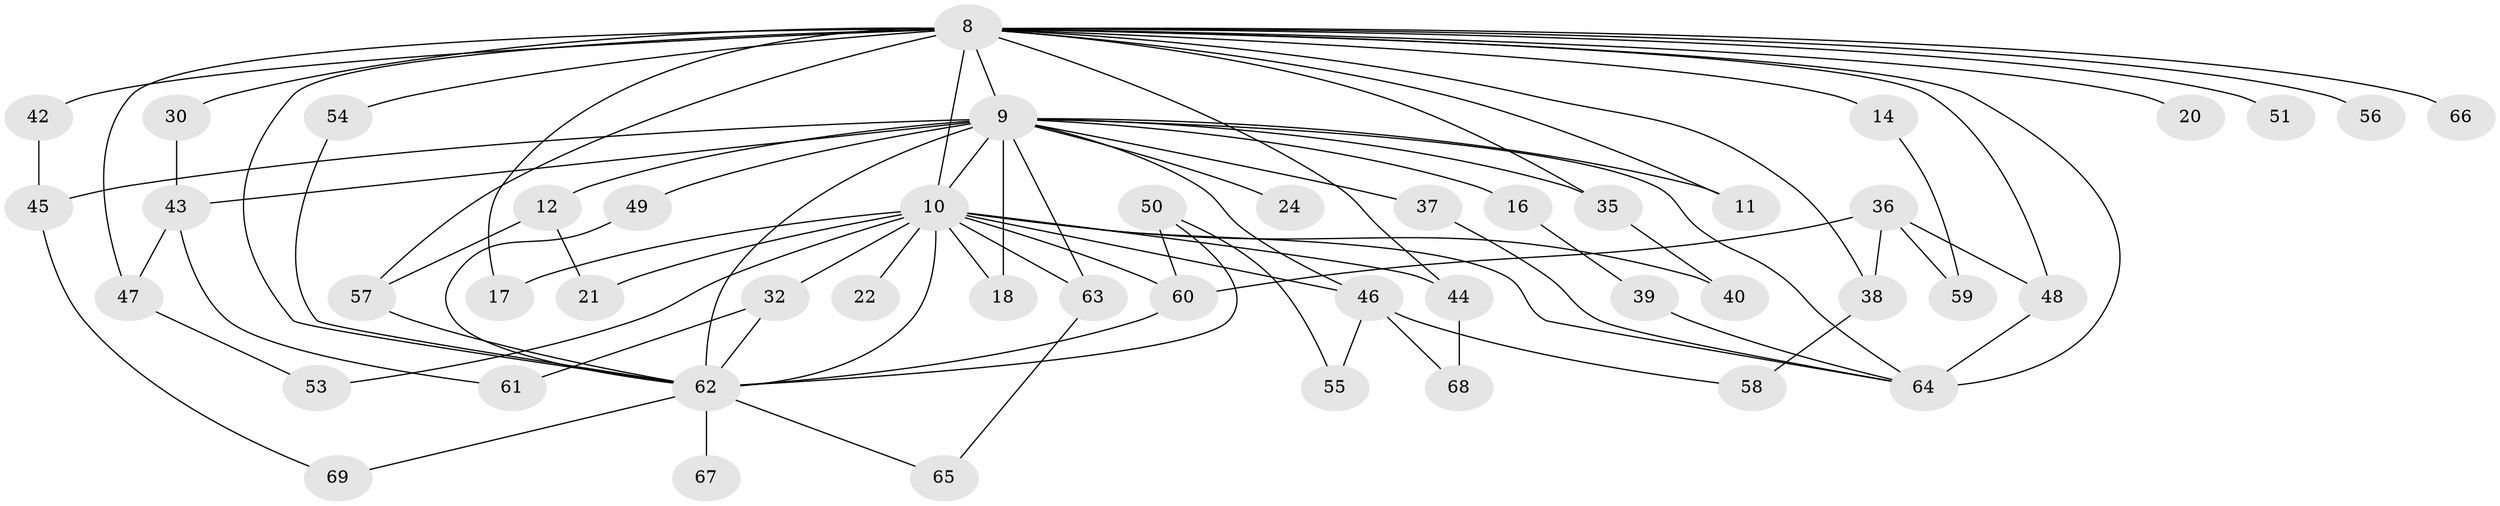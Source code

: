 // original degree distribution, {16: 0.028985507246376812, 18: 0.028985507246376812, 19: 0.028985507246376812, 14: 0.028985507246376812, 15: 0.014492753623188406, 17: 0.014492753623188406, 2: 0.4782608695652174, 4: 0.057971014492753624, 3: 0.2608695652173913, 5: 0.043478260869565216, 9: 0.014492753623188406}
// Generated by graph-tools (version 1.1) at 2025/48/03/04/25 21:48:52]
// undirected, 48 vertices, 84 edges
graph export_dot {
graph [start="1"]
  node [color=gray90,style=filled];
  8 [super="+3+6"];
  9 [super="+2"];
  10 [super="+5"];
  11;
  12;
  14;
  16;
  17;
  18;
  20;
  21;
  22;
  24;
  30 [super="+26"];
  32;
  35;
  36;
  37;
  38;
  39;
  40;
  42 [super="+13"];
  43;
  44;
  45 [super="+31"];
  46;
  47;
  48 [super="+34"];
  49;
  50;
  51;
  53;
  54;
  55;
  56;
  57 [super="+15"];
  58;
  59;
  60 [super="+25+29"];
  61;
  62 [super="+23+7"];
  63;
  64 [super="+41"];
  65;
  66;
  67 [super="+52"];
  68;
  69;
  8 -- 9 [weight=8];
  8 -- 10 [weight=8];
  8 -- 30 [weight=3];
  8 -- 35;
  8 -- 51 [weight=2];
  8 -- 56 [weight=2];
  8 -- 64 [weight=3];
  8 -- 11;
  8 -- 38;
  8 -- 14 [weight=2];
  8 -- 20;
  8 -- 54;
  8 -- 48;
  8 -- 42 [weight=2];
  8 -- 66 [weight=2];
  8 -- 44;
  8 -- 47;
  8 -- 17;
  8 -- 57;
  8 -- 62 [weight=8];
  9 -- 10 [weight=4];
  9 -- 11;
  9 -- 12 [weight=2];
  9 -- 16 [weight=2];
  9 -- 18;
  9 -- 37;
  9 -- 43;
  9 -- 46;
  9 -- 49;
  9 -- 24;
  9 -- 35;
  9 -- 45 [weight=3];
  9 -- 63;
  9 -- 62 [weight=5];
  9 -- 64;
  10 -- 17;
  10 -- 18;
  10 -- 46;
  10 -- 32;
  10 -- 40;
  10 -- 44;
  10 -- 21;
  10 -- 22;
  10 -- 53;
  10 -- 60 [weight=4];
  10 -- 63;
  10 -- 62 [weight=5];
  10 -- 64 [weight=2];
  12 -- 21;
  12 -- 57;
  14 -- 59;
  16 -- 39;
  30 -- 43;
  32 -- 61;
  32 -- 62;
  35 -- 40;
  36 -- 38;
  36 -- 59;
  36 -- 48;
  36 -- 60;
  37 -- 64;
  38 -- 58;
  39 -- 64;
  42 -- 45;
  43 -- 47;
  43 -- 61;
  44 -- 68;
  45 -- 69;
  46 -- 55;
  46 -- 58;
  46 -- 68;
  47 -- 53;
  48 -- 64 [weight=2];
  49 -- 62;
  50 -- 55;
  50 -- 60;
  50 -- 62;
  54 -- 62;
  57 -- 62;
  60 -- 62;
  62 -- 65;
  62 -- 67 [weight=2];
  62 -- 69;
  63 -- 65;
}
